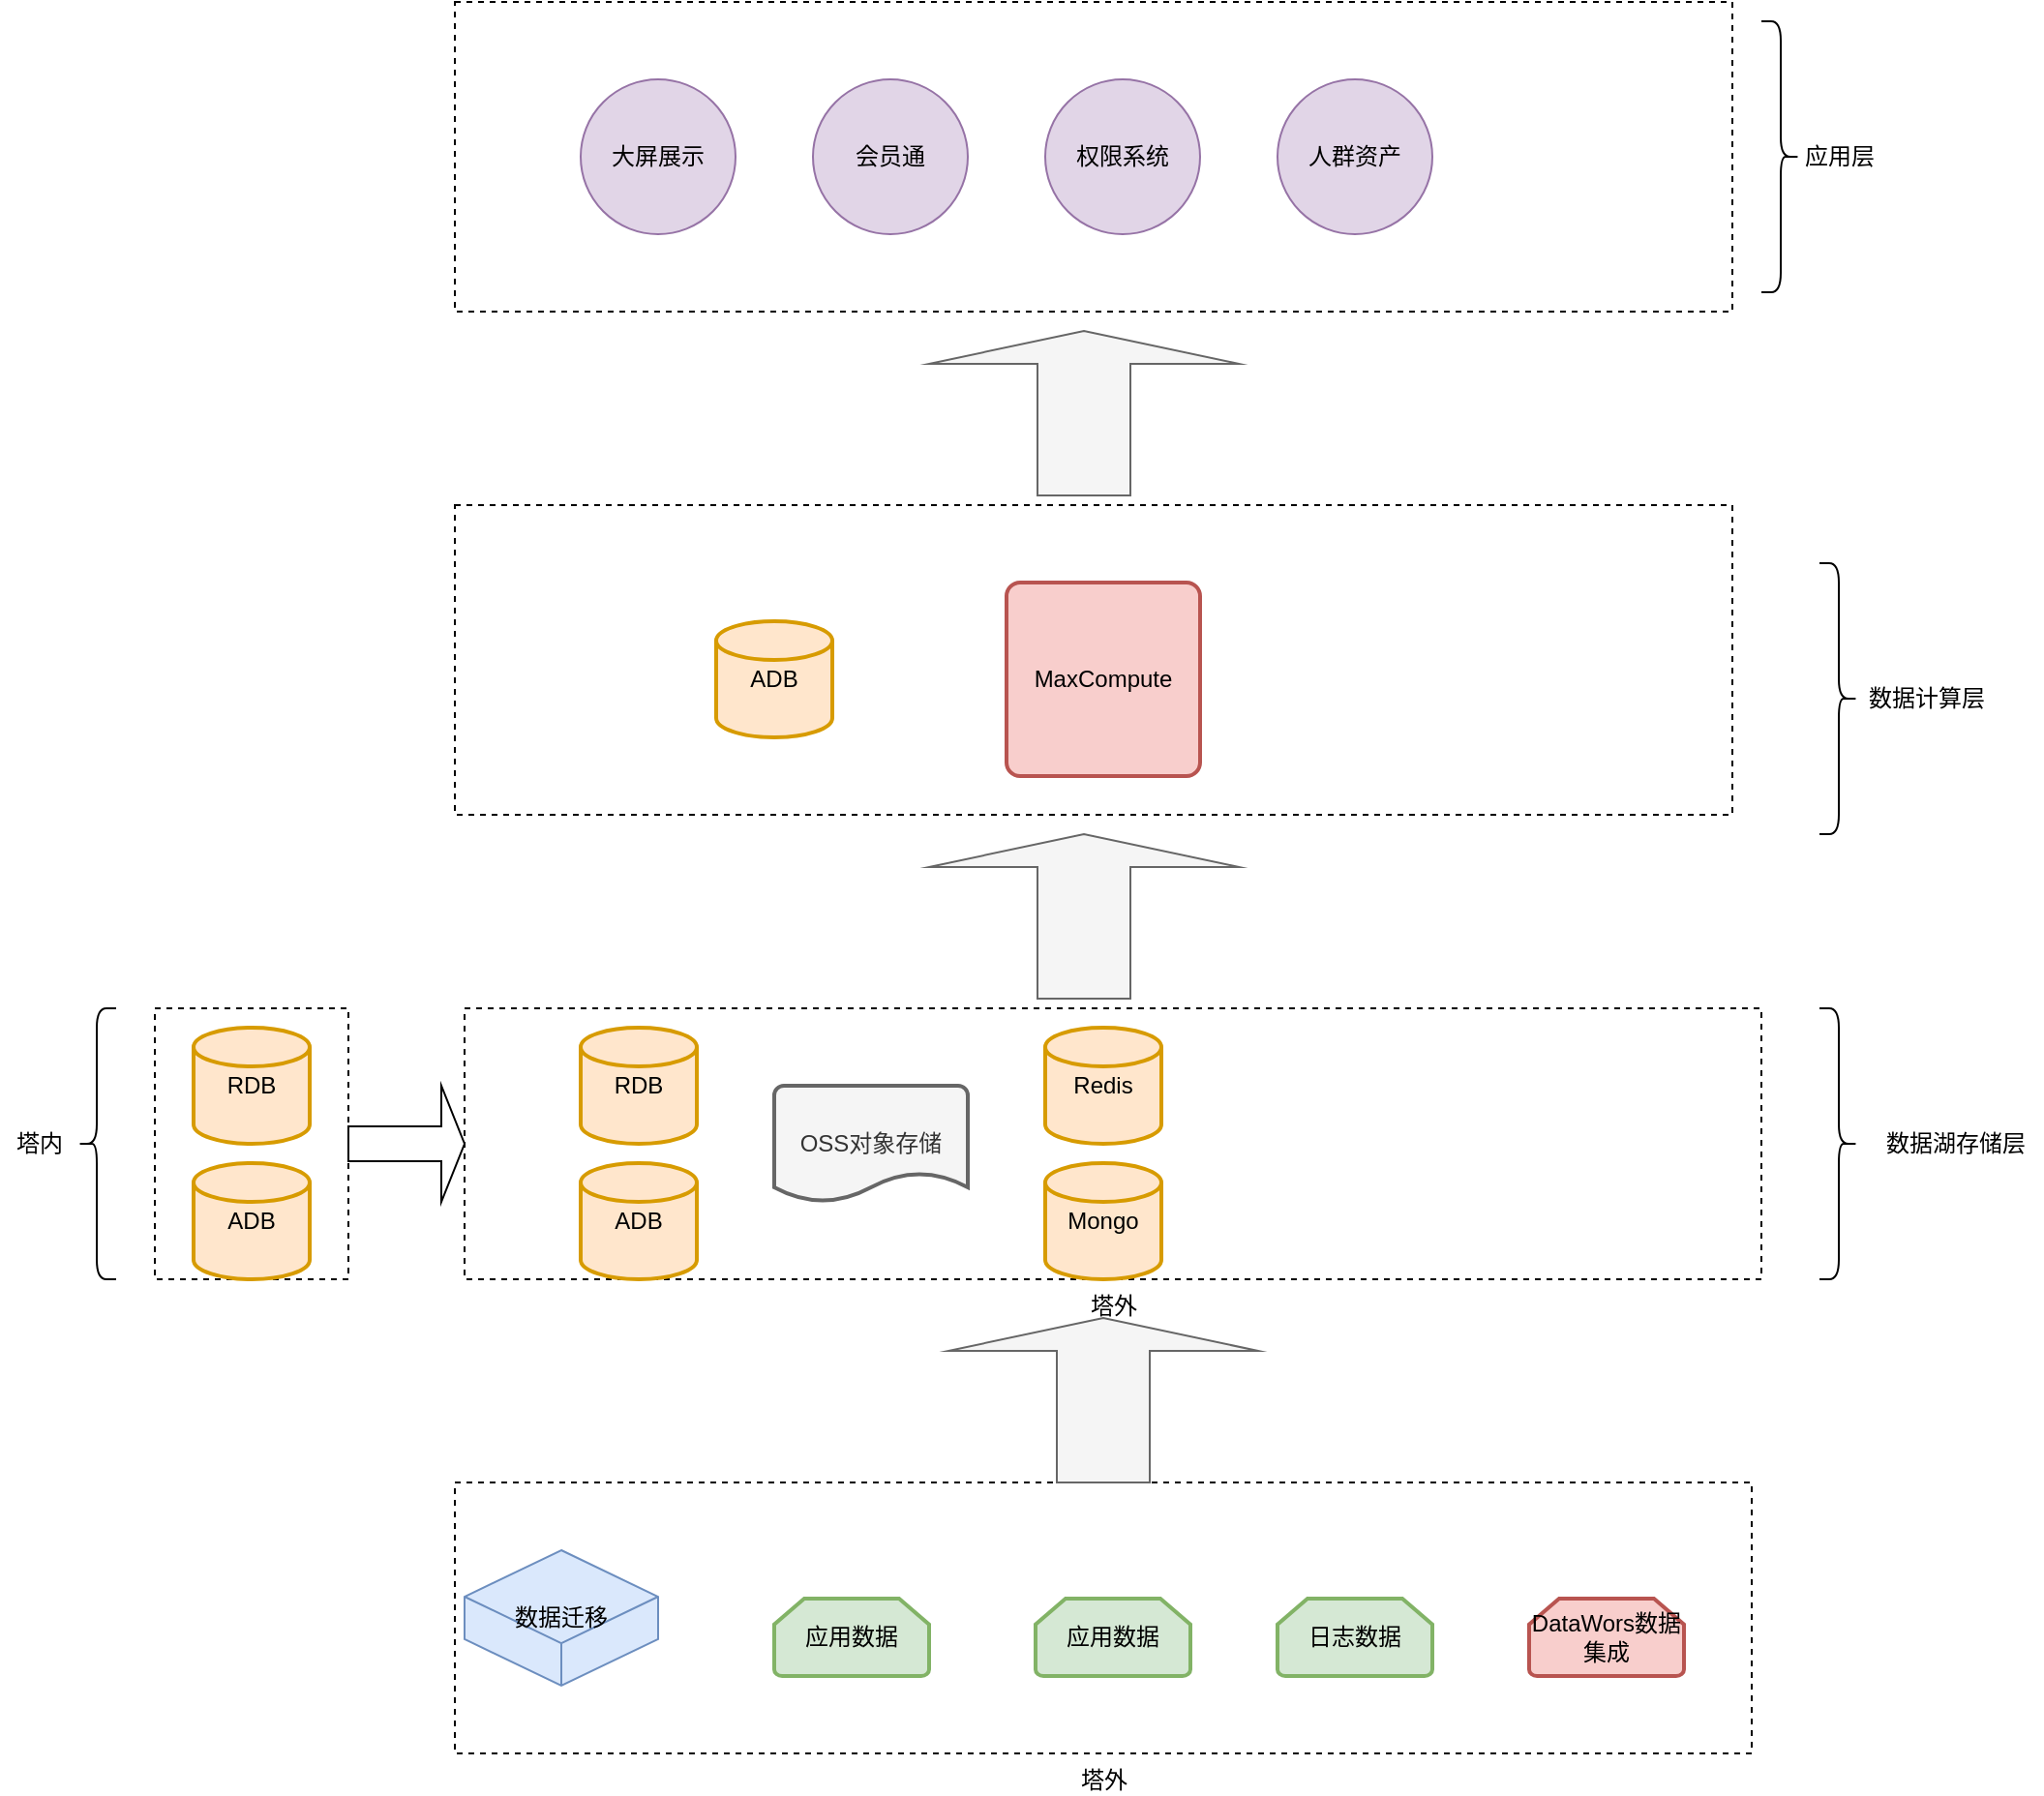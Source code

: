 <mxfile version="15.8.2" type="github">
  <diagram id="QvW6WbZm_dd_fuvSHhc_" name="第 1 页">
    <mxGraphModel dx="1266" dy="663" grid="1" gridSize="10" guides="1" tooltips="1" connect="1" arrows="1" fold="1" page="1" pageScale="1" pageWidth="2339" pageHeight="3300" math="0" shadow="0">
      <root>
        <mxCell id="0" />
        <mxCell id="1" parent="0" />
        <mxCell id="11fIWaa8EiRj9t-_JTXn-41" value="" style="verticalLabelPosition=bottom;verticalAlign=top;html=1;shape=mxgraph.basic.rect;fillColor2=none;strokeWidth=1;size=20;indent=5;dashed=1;" vertex="1" parent="1">
          <mxGeometry x="395" y="460" width="660" height="160" as="geometry" />
        </mxCell>
        <mxCell id="11fIWaa8EiRj9t-_JTXn-32" value="塔外" style="verticalLabelPosition=bottom;verticalAlign=top;html=1;shape=mxgraph.basic.rect;fillColor2=none;strokeWidth=1;size=20;indent=5;dashed=1;" vertex="1" parent="1">
          <mxGeometry x="395" y="965" width="670" height="140" as="geometry" />
        </mxCell>
        <mxCell id="11fIWaa8EiRj9t-_JTXn-19" value="塔外" style="verticalLabelPosition=bottom;verticalAlign=top;html=1;shape=mxgraph.basic.rect;fillColor2=none;strokeWidth=1;size=20;indent=5;dashed=1;" vertex="1" parent="1">
          <mxGeometry x="400" y="720" width="670" height="140" as="geometry" />
        </mxCell>
        <mxCell id="11fIWaa8EiRj9t-_JTXn-11" value="" style="verticalLabelPosition=bottom;verticalAlign=top;html=1;shape=mxgraph.basic.rect;fillColor2=none;strokeWidth=1;size=20;indent=5;dashed=1;" vertex="1" parent="1">
          <mxGeometry x="240" y="720" width="100" height="140" as="geometry" />
        </mxCell>
        <mxCell id="11fIWaa8EiRj9t-_JTXn-1" value="RDB" style="strokeWidth=2;html=1;shape=mxgraph.flowchart.database;whiteSpace=wrap;fillColor=#ffe6cc;strokeColor=#d79b00;" vertex="1" parent="1">
          <mxGeometry x="260" y="730" width="60" height="60" as="geometry" />
        </mxCell>
        <mxCell id="11fIWaa8EiRj9t-_JTXn-2" value="ADB" style="strokeWidth=2;html=1;shape=mxgraph.flowchart.database;whiteSpace=wrap;fillColor=#ffe6cc;strokeColor=#d79b00;" vertex="1" parent="1">
          <mxGeometry x="260" y="800" width="60" height="60" as="geometry" />
        </mxCell>
        <mxCell id="11fIWaa8EiRj9t-_JTXn-6" value="Redis" style="strokeWidth=2;html=1;shape=mxgraph.flowchart.database;whiteSpace=wrap;fillColor=#ffe6cc;strokeColor=#d79b00;" vertex="1" parent="1">
          <mxGeometry x="700" y="730" width="60" height="60" as="geometry" />
        </mxCell>
        <mxCell id="11fIWaa8EiRj9t-_JTXn-7" value="Mongo" style="strokeWidth=2;html=1;shape=mxgraph.flowchart.database;whiteSpace=wrap;fillColor=#ffe6cc;strokeColor=#d79b00;" vertex="1" parent="1">
          <mxGeometry x="700" y="800" width="60" height="60" as="geometry" />
        </mxCell>
        <mxCell id="11fIWaa8EiRj9t-_JTXn-8" value="ADB" style="strokeWidth=2;html=1;shape=mxgraph.flowchart.database;whiteSpace=wrap;fillColor=#ffe6cc;strokeColor=#d79b00;" vertex="1" parent="1">
          <mxGeometry x="530" y="520" width="60" height="60" as="geometry" />
        </mxCell>
        <mxCell id="11fIWaa8EiRj9t-_JTXn-15" value="" style="shape=curlyBracket;whiteSpace=wrap;html=1;rounded=1;" vertex="1" parent="1">
          <mxGeometry x="200" y="720" width="20" height="140" as="geometry" />
        </mxCell>
        <mxCell id="11fIWaa8EiRj9t-_JTXn-16" value="塔内" style="text;html=1;align=center;verticalAlign=middle;resizable=0;points=[];autosize=1;strokeColor=none;fillColor=none;" vertex="1" parent="1">
          <mxGeometry x="160" y="780" width="40" height="20" as="geometry" />
        </mxCell>
        <mxCell id="11fIWaa8EiRj9t-_JTXn-17" value="RDB" style="strokeWidth=2;html=1;shape=mxgraph.flowchart.database;whiteSpace=wrap;fillColor=#ffe6cc;strokeColor=#d79b00;" vertex="1" parent="1">
          <mxGeometry x="460" y="730" width="60" height="60" as="geometry" />
        </mxCell>
        <mxCell id="11fIWaa8EiRj9t-_JTXn-18" value="ADB" style="strokeWidth=2;html=1;shape=mxgraph.flowchart.database;whiteSpace=wrap;fillColor=#ffe6cc;strokeColor=#d79b00;" vertex="1" parent="1">
          <mxGeometry x="460" y="800" width="60" height="60" as="geometry" />
        </mxCell>
        <mxCell id="11fIWaa8EiRj9t-_JTXn-20" value="" style="shape=singleArrow;whiteSpace=wrap;html=1;" vertex="1" parent="1">
          <mxGeometry x="340" y="760" width="60" height="60" as="geometry" />
        </mxCell>
        <mxCell id="11fIWaa8EiRj9t-_JTXn-22" value="OSS对象存储" style="strokeWidth=2;html=1;shape=mxgraph.flowchart.document2;whiteSpace=wrap;size=0.25;fillColor=#f5f5f5;fontColor=#333333;strokeColor=#666666;" vertex="1" parent="1">
          <mxGeometry x="560" y="760" width="100" height="60" as="geometry" />
        </mxCell>
        <mxCell id="11fIWaa8EiRj9t-_JTXn-23" value="MaxCompute" style="rounded=1;whiteSpace=wrap;html=1;absoluteArcSize=1;arcSize=14;strokeWidth=2;fillColor=#f8cecc;strokeColor=#b85450;" vertex="1" parent="1">
          <mxGeometry x="680" y="500" width="100" height="100" as="geometry" />
        </mxCell>
        <mxCell id="11fIWaa8EiRj9t-_JTXn-24" value="数据迁移" style="whiteSpace=wrap;html=1;shape=mxgraph.basic.isocube;isoAngle=15;fillColor=#dae8fc;strokeColor=#6c8ebf;" vertex="1" parent="1">
          <mxGeometry x="400" y="1000" width="100" height="70" as="geometry" />
        </mxCell>
        <mxCell id="11fIWaa8EiRj9t-_JTXn-25" value="应用数据" style="strokeWidth=2;html=1;shape=mxgraph.flowchart.loop_limit;whiteSpace=wrap;fillColor=#d5e8d4;strokeColor=#82b366;" vertex="1" parent="1">
          <mxGeometry x="560" y="1025" width="80" height="40" as="geometry" />
        </mxCell>
        <mxCell id="11fIWaa8EiRj9t-_JTXn-27" value="日志数据" style="strokeWidth=2;html=1;shape=mxgraph.flowchart.loop_limit;whiteSpace=wrap;fillColor=#d5e8d4;strokeColor=#82b366;" vertex="1" parent="1">
          <mxGeometry x="820" y="1025" width="80" height="40" as="geometry" />
        </mxCell>
        <mxCell id="11fIWaa8EiRj9t-_JTXn-28" value="应用数据" style="strokeWidth=2;html=1;shape=mxgraph.flowchart.loop_limit;whiteSpace=wrap;fillColor=#d5e8d4;strokeColor=#82b366;" vertex="1" parent="1">
          <mxGeometry x="695" y="1025" width="80" height="40" as="geometry" />
        </mxCell>
        <mxCell id="11fIWaa8EiRj9t-_JTXn-29" value="DataWors数据集成" style="strokeWidth=2;html=1;shape=mxgraph.flowchart.loop_limit;whiteSpace=wrap;fillColor=#f8cecc;strokeColor=#b85450;" vertex="1" parent="1">
          <mxGeometry x="950" y="1025" width="80" height="40" as="geometry" />
        </mxCell>
        <mxCell id="11fIWaa8EiRj9t-_JTXn-30" value="" style="shape=curlyBracket;whiteSpace=wrap;html=1;rounded=1;flipH=1;" vertex="1" parent="1">
          <mxGeometry x="1100" y="720" width="20" height="140" as="geometry" />
        </mxCell>
        <mxCell id="11fIWaa8EiRj9t-_JTXn-31" value="数据湖存储层" style="text;html=1;align=center;verticalAlign=middle;resizable=0;points=[];autosize=1;strokeColor=none;fillColor=none;" vertex="1" parent="1">
          <mxGeometry x="1125" y="780" width="90" height="20" as="geometry" />
        </mxCell>
        <mxCell id="11fIWaa8EiRj9t-_JTXn-33" value="" style="shape=singleArrow;direction=north;whiteSpace=wrap;html=1;fillColor=#f5f5f5;fontColor=#333333;strokeColor=#666666;" vertex="1" parent="1">
          <mxGeometry x="650" y="880" width="160" height="85" as="geometry" />
        </mxCell>
        <mxCell id="11fIWaa8EiRj9t-_JTXn-35" value="" style="shape=curlyBracket;whiteSpace=wrap;html=1;rounded=1;flipH=1;" vertex="1" parent="1">
          <mxGeometry x="1100" y="490" width="20" height="140" as="geometry" />
        </mxCell>
        <mxCell id="11fIWaa8EiRj9t-_JTXn-36" value="数据计算层" style="text;html=1;align=center;verticalAlign=middle;resizable=0;points=[];autosize=1;strokeColor=none;fillColor=none;" vertex="1" parent="1">
          <mxGeometry x="1115" y="550" width="80" height="20" as="geometry" />
        </mxCell>
        <mxCell id="11fIWaa8EiRj9t-_JTXn-40" value="" style="verticalLabelPosition=bottom;verticalAlign=top;html=1;shape=mxgraph.basic.rect;fillColor2=none;strokeWidth=1;size=20;indent=5;dashed=1;" vertex="1" parent="1">
          <mxGeometry x="395" y="200" width="660" height="160" as="geometry" />
        </mxCell>
        <mxCell id="11fIWaa8EiRj9t-_JTXn-42" value="" style="shape=singleArrow;direction=north;whiteSpace=wrap;html=1;fillColor=#f5f5f5;fontColor=#333333;strokeColor=#666666;" vertex="1" parent="1">
          <mxGeometry x="640" y="630" width="160" height="85" as="geometry" />
        </mxCell>
        <mxCell id="11fIWaa8EiRj9t-_JTXn-43" value="" style="shape=singleArrow;direction=north;whiteSpace=wrap;html=1;fillColor=#f5f5f5;fontColor=#333333;strokeColor=#666666;" vertex="1" parent="1">
          <mxGeometry x="640" y="370" width="160" height="85" as="geometry" />
        </mxCell>
        <mxCell id="11fIWaa8EiRj9t-_JTXn-44" value="" style="shape=curlyBracket;whiteSpace=wrap;html=1;rounded=1;flipH=1;" vertex="1" parent="1">
          <mxGeometry x="1070" y="210" width="20" height="140" as="geometry" />
        </mxCell>
        <mxCell id="11fIWaa8EiRj9t-_JTXn-45" value="应用层" style="text;html=1;align=center;verticalAlign=middle;resizable=0;points=[];autosize=1;strokeColor=none;fillColor=none;" vertex="1" parent="1">
          <mxGeometry x="1085" y="270" width="50" height="20" as="geometry" />
        </mxCell>
        <mxCell id="11fIWaa8EiRj9t-_JTXn-47" value="大屏展示" style="ellipse;whiteSpace=wrap;html=1;aspect=fixed;fillColor=#e1d5e7;strokeColor=#9673a6;" vertex="1" parent="1">
          <mxGeometry x="460" y="240" width="80" height="80" as="geometry" />
        </mxCell>
        <mxCell id="11fIWaa8EiRj9t-_JTXn-49" value="会员通" style="ellipse;whiteSpace=wrap;html=1;aspect=fixed;fillColor=#e1d5e7;strokeColor=#9673a6;" vertex="1" parent="1">
          <mxGeometry x="580" y="240" width="80" height="80" as="geometry" />
        </mxCell>
        <mxCell id="11fIWaa8EiRj9t-_JTXn-50" value="权限系统" style="ellipse;whiteSpace=wrap;html=1;aspect=fixed;fillColor=#e1d5e7;strokeColor=#9673a6;" vertex="1" parent="1">
          <mxGeometry x="700" y="240" width="80" height="80" as="geometry" />
        </mxCell>
        <mxCell id="11fIWaa8EiRj9t-_JTXn-51" value="人群资产" style="ellipse;whiteSpace=wrap;html=1;aspect=fixed;fillColor=#e1d5e7;strokeColor=#9673a6;" vertex="1" parent="1">
          <mxGeometry x="820" y="240" width="80" height="80" as="geometry" />
        </mxCell>
      </root>
    </mxGraphModel>
  </diagram>
</mxfile>
